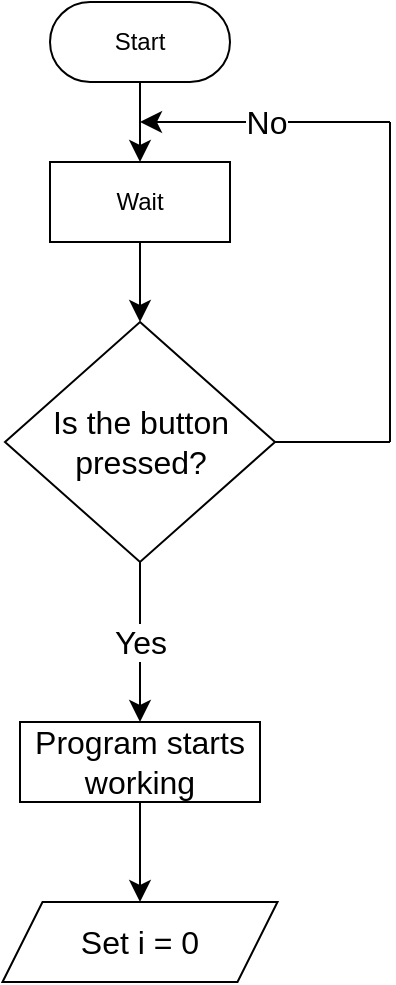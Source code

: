 <mxfile version="21.6.8" type="github">
  <diagram id="kgpKYQtTHZ0yAKxKKP6v" name="Page-1">
    <mxGraphModel dx="1320" dy="1298" grid="1" gridSize="10" guides="1" tooltips="1" connect="1" arrows="1" fold="1" page="1" pageScale="1" pageWidth="850" pageHeight="1100" math="0" shadow="0">
      <root>
        <mxCell id="0" />
        <mxCell id="1" parent="0" />
        <mxCell id="4tc-Ye8Xf14tp79s6xj0-21" value="Set i = 0" style="shape=parallelogram;perimeter=parallelogramPerimeter;whiteSpace=wrap;html=1;fixedSize=1;fontSize=16;" vertex="1" parent="1">
          <mxGeometry x="286.25" y="850" width="137.5" height="40" as="geometry" />
        </mxCell>
        <mxCell id="3nuBFxr9cyL0pnOWT2aG-6" value="Start" style="rounded=1;whiteSpace=wrap;html=1;arcSize=50;" parent="1" vertex="1">
          <mxGeometry x="310" y="400" width="90" height="40" as="geometry" />
        </mxCell>
        <mxCell id="3nuBFxr9cyL0pnOWT2aG-7" value="Wait" style="rounded=0;whiteSpace=wrap;html=1;" parent="1" vertex="1">
          <mxGeometry x="310" y="480" width="90" height="40" as="geometry" />
        </mxCell>
        <mxCell id="4tc-Ye8Xf14tp79s6xj0-3" value="" style="endArrow=classic;html=1;rounded=0;fontSize=12;startSize=8;endSize=8;curved=1;entryX=0.5;entryY=0;entryDx=0;entryDy=0;exitX=0.5;exitY=1;exitDx=0;exitDy=0;" edge="1" parent="1" source="3nuBFxr9cyL0pnOWT2aG-6" target="3nuBFxr9cyL0pnOWT2aG-7">
          <mxGeometry width="50" height="50" relative="1" as="geometry">
            <mxPoint x="295" y="460" as="sourcePoint" />
            <mxPoint x="310" y="470" as="targetPoint" />
          </mxGeometry>
        </mxCell>
        <mxCell id="4tc-Ye8Xf14tp79s6xj0-5" value="Is the button pressed?" style="rhombus;whiteSpace=wrap;html=1;fontSize=16;" vertex="1" parent="1">
          <mxGeometry x="287.5" y="560" width="135" height="120" as="geometry" />
        </mxCell>
        <mxCell id="4tc-Ye8Xf14tp79s6xj0-6" value="" style="endArrow=classic;html=1;rounded=0;fontSize=12;startSize=8;endSize=8;curved=1;exitX=0.5;exitY=1;exitDx=0;exitDy=0;entryX=0.5;entryY=0;entryDx=0;entryDy=0;" edge="1" parent="1" source="3nuBFxr9cyL0pnOWT2aG-7" target="4tc-Ye8Xf14tp79s6xj0-5">
          <mxGeometry width="50" height="50" relative="1" as="geometry">
            <mxPoint x="420" y="570" as="sourcePoint" />
            <mxPoint x="470" y="520" as="targetPoint" />
          </mxGeometry>
        </mxCell>
        <mxCell id="4tc-Ye8Xf14tp79s6xj0-7" value="Program starts working" style="rounded=0;whiteSpace=wrap;html=1;fontSize=16;" vertex="1" parent="1">
          <mxGeometry x="295" y="760" width="120" height="40" as="geometry" />
        </mxCell>
        <mxCell id="4tc-Ye8Xf14tp79s6xj0-13" value="" style="endArrow=classic;html=1;rounded=0;fontSize=12;startSize=8;endSize=8;curved=1;exitX=0.5;exitY=1;exitDx=0;exitDy=0;entryX=0.5;entryY=0;entryDx=0;entryDy=0;" edge="1" parent="1" source="4tc-Ye8Xf14tp79s6xj0-5" target="4tc-Ye8Xf14tp79s6xj0-7">
          <mxGeometry relative="1" as="geometry">
            <mxPoint x="420" y="590" as="sourcePoint" />
            <mxPoint x="520" y="590" as="targetPoint" />
          </mxGeometry>
        </mxCell>
        <mxCell id="4tc-Ye8Xf14tp79s6xj0-14" value="Yes" style="edgeLabel;resizable=0;html=1;align=center;verticalAlign=middle;fontSize=16;" connectable="0" vertex="1" parent="4tc-Ye8Xf14tp79s6xj0-13">
          <mxGeometry relative="1" as="geometry" />
        </mxCell>
        <mxCell id="4tc-Ye8Xf14tp79s6xj0-15" value="" style="endArrow=classic;html=1;rounded=0;fontSize=12;startSize=8;endSize=8;curved=1;entryX=0.5;entryY=0;entryDx=0;entryDy=0;" edge="1" parent="1">
          <mxGeometry relative="1" as="geometry">
            <mxPoint x="480" y="460" as="sourcePoint" />
            <mxPoint x="355" y="460" as="targetPoint" />
          </mxGeometry>
        </mxCell>
        <mxCell id="4tc-Ye8Xf14tp79s6xj0-16" value="No" style="edgeLabel;resizable=0;html=1;align=center;verticalAlign=middle;fontSize=16;" connectable="0" vertex="1" parent="4tc-Ye8Xf14tp79s6xj0-15">
          <mxGeometry relative="1" as="geometry" />
        </mxCell>
        <mxCell id="4tc-Ye8Xf14tp79s6xj0-18" value="" style="endArrow=none;html=1;rounded=0;fontSize=12;startSize=8;endSize=8;curved=1;" edge="1" parent="1">
          <mxGeometry width="50" height="50" relative="1" as="geometry">
            <mxPoint x="480" y="460" as="sourcePoint" />
            <mxPoint x="480" y="620" as="targetPoint" />
          </mxGeometry>
        </mxCell>
        <mxCell id="4tc-Ye8Xf14tp79s6xj0-19" value="" style="endArrow=none;html=1;rounded=0;fontSize=12;startSize=8;endSize=8;curved=1;exitX=1;exitY=0.5;exitDx=0;exitDy=0;" edge="1" parent="1" source="4tc-Ye8Xf14tp79s6xj0-5">
          <mxGeometry width="50" height="50" relative="1" as="geometry">
            <mxPoint x="415" y="700" as="sourcePoint" />
            <mxPoint x="480" y="620" as="targetPoint" />
          </mxGeometry>
        </mxCell>
        <mxCell id="4tc-Ye8Xf14tp79s6xj0-22" value="" style="endArrow=classic;html=1;rounded=0;fontSize=12;startSize=8;endSize=8;curved=1;exitX=0.5;exitY=1;exitDx=0;exitDy=0;entryX=0.5;entryY=0;entryDx=0;entryDy=0;" edge="1" parent="1" source="4tc-Ye8Xf14tp79s6xj0-7" target="4tc-Ye8Xf14tp79s6xj0-21">
          <mxGeometry width="50" height="50" relative="1" as="geometry">
            <mxPoint x="340" y="820" as="sourcePoint" />
            <mxPoint x="380" y="840" as="targetPoint" />
          </mxGeometry>
        </mxCell>
      </root>
    </mxGraphModel>
  </diagram>
</mxfile>
